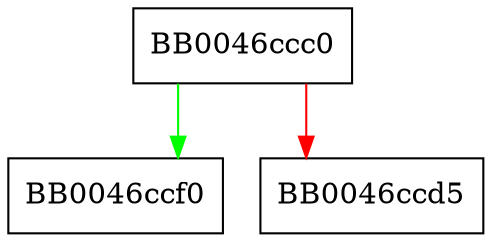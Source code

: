 digraph get_digest_from_engine {
  node [shape="box"];
  graph [splines=ortho];
  BB0046ccc0 -> BB0046ccf0 [color="green"];
  BB0046ccc0 -> BB0046ccd5 [color="red"];
}